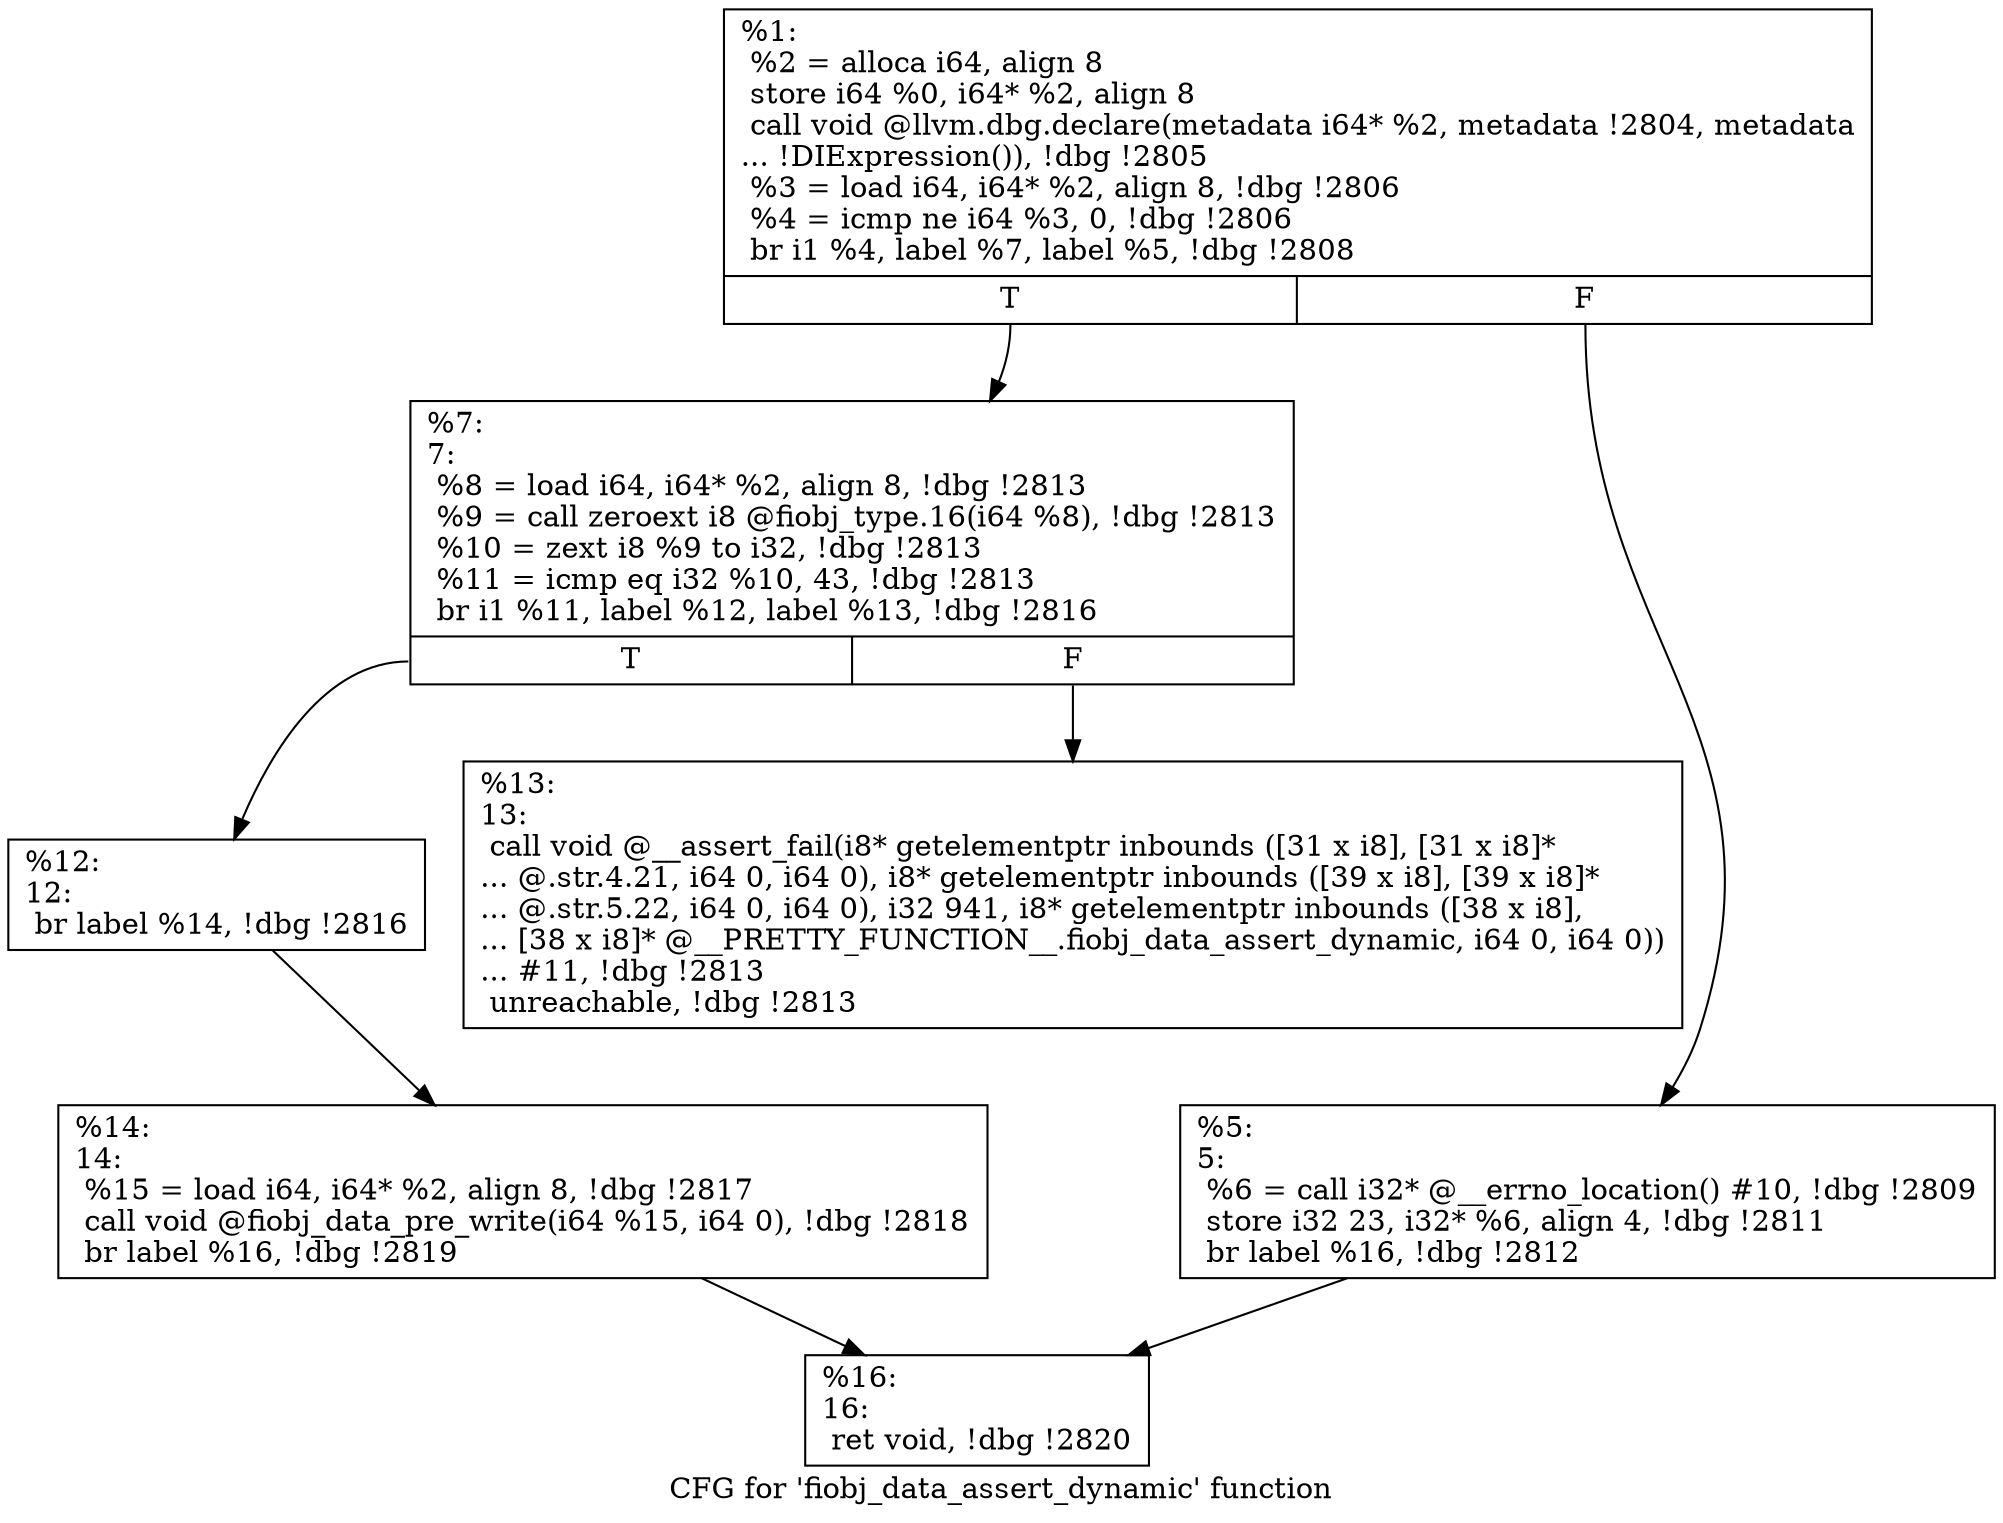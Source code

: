 digraph "CFG for 'fiobj_data_assert_dynamic' function" {
	label="CFG for 'fiobj_data_assert_dynamic' function";

	Node0x556851de9270 [shape=record,label="{%1:\l  %2 = alloca i64, align 8\l  store i64 %0, i64* %2, align 8\l  call void @llvm.dbg.declare(metadata i64* %2, metadata !2804, metadata\l... !DIExpression()), !dbg !2805\l  %3 = load i64, i64* %2, align 8, !dbg !2806\l  %4 = icmp ne i64 %3, 0, !dbg !2806\l  br i1 %4, label %7, label %5, !dbg !2808\l|{<s0>T|<s1>F}}"];
	Node0x556851de9270:s0 -> Node0x556851de9380;
	Node0x556851de9270:s1 -> Node0x556851de9330;
	Node0x556851de9330 [shape=record,label="{%5:\l5:                                                \l  %6 = call i32* @__errno_location() #10, !dbg !2809\l  store i32 23, i32* %6, align 4, !dbg !2811\l  br label %16, !dbg !2812\l}"];
	Node0x556851de9330 -> Node0x556851de94c0;
	Node0x556851de9380 [shape=record,label="{%7:\l7:                                                \l  %8 = load i64, i64* %2, align 8, !dbg !2813\l  %9 = call zeroext i8 @fiobj_type.16(i64 %8), !dbg !2813\l  %10 = zext i8 %9 to i32, !dbg !2813\l  %11 = icmp eq i32 %10, 43, !dbg !2813\l  br i1 %11, label %12, label %13, !dbg !2816\l|{<s0>T|<s1>F}}"];
	Node0x556851de9380:s0 -> Node0x556851de93d0;
	Node0x556851de9380:s1 -> Node0x556851de9420;
	Node0x556851de93d0 [shape=record,label="{%12:\l12:                                               \l  br label %14, !dbg !2816\l}"];
	Node0x556851de93d0 -> Node0x556851de9470;
	Node0x556851de9420 [shape=record,label="{%13:\l13:                                               \l  call void @__assert_fail(i8* getelementptr inbounds ([31 x i8], [31 x i8]*\l... @.str.4.21, i64 0, i64 0), i8* getelementptr inbounds ([39 x i8], [39 x i8]*\l... @.str.5.22, i64 0, i64 0), i32 941, i8* getelementptr inbounds ([38 x i8],\l... [38 x i8]* @__PRETTY_FUNCTION__.fiobj_data_assert_dynamic, i64 0, i64 0))\l... #11, !dbg !2813\l  unreachable, !dbg !2813\l}"];
	Node0x556851de9470 [shape=record,label="{%14:\l14:                                               \l  %15 = load i64, i64* %2, align 8, !dbg !2817\l  call void @fiobj_data_pre_write(i64 %15, i64 0), !dbg !2818\l  br label %16, !dbg !2819\l}"];
	Node0x556851de9470 -> Node0x556851de94c0;
	Node0x556851de94c0 [shape=record,label="{%16:\l16:                                               \l  ret void, !dbg !2820\l}"];
}
